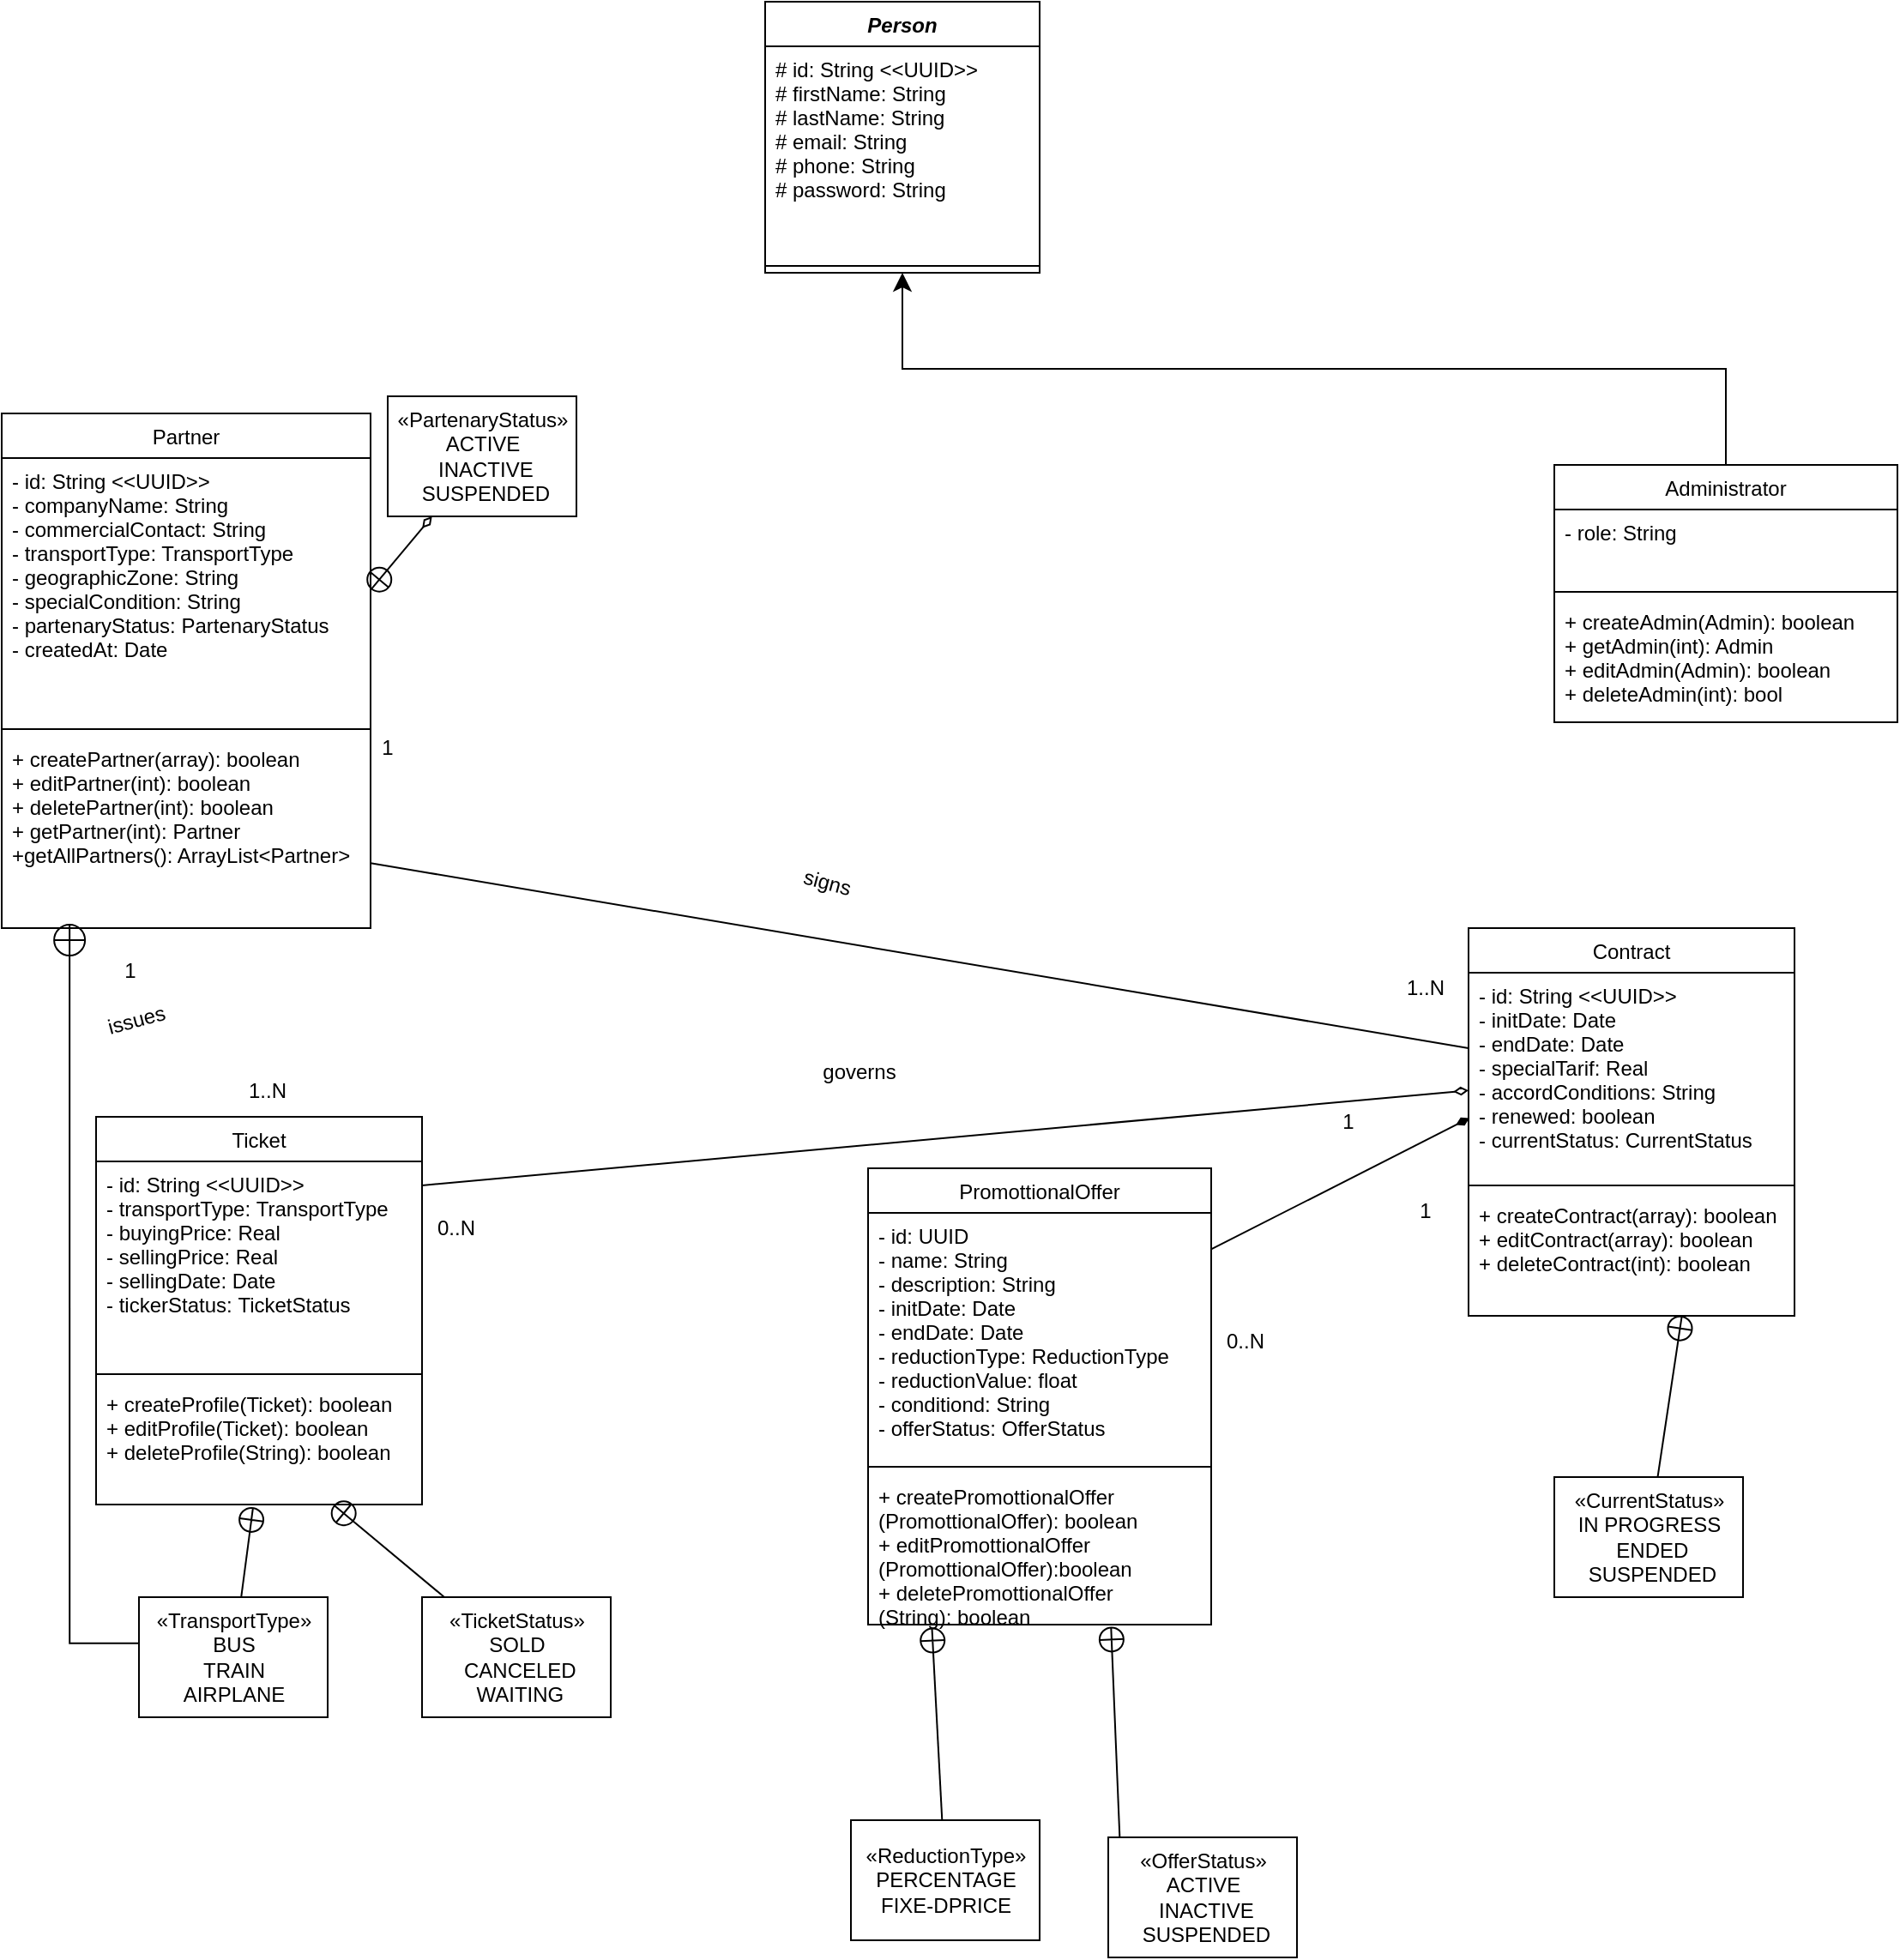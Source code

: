 <mxfile>
    <diagram id="rQ4DXOgn_wmXl2lRdbw5" name="Page-1">
        <mxGraphModel dx="443" dy="302" grid="1" gridSize="10" guides="1" tooltips="1" connect="1" arrows="1" fold="1" page="1" pageScale="1" pageWidth="850" pageHeight="1100" math="0" shadow="0">
            <root>
                <mxCell id="0"/>
                <mxCell id="1" parent="0"/>
                <mxCell id="7" value="Person" style="swimlane;fontStyle=3;align=center;verticalAlign=top;childLayout=stackLayout;horizontal=1;startSize=26;horizontalStack=0;resizeParent=1;resizeParentMax=0;resizeLast=0;collapsible=1;marginBottom=0;" parent="1" vertex="1">
                    <mxGeometry x="480" y="10" width="160" height="158" as="geometry"/>
                </mxCell>
                <mxCell id="8" value="# id: String &lt;&lt;UUID&gt;&gt;&#10;# firstName: String&#10;# lastName: String&#10;# email: String&#10;# phone: String&#10;# password: String" style="text;strokeColor=none;fillColor=none;align=left;verticalAlign=top;spacingLeft=4;spacingRight=4;overflow=hidden;rotatable=0;points=[[0,0.5],[1,0.5]];portConstraint=eastwest;" parent="7" vertex="1">
                    <mxGeometry y="26" width="160" height="124" as="geometry"/>
                </mxCell>
                <mxCell id="9" value="" style="line;strokeWidth=1;fillColor=none;align=left;verticalAlign=middle;spacingTop=-1;spacingLeft=3;spacingRight=3;rotatable=0;labelPosition=right;points=[];portConstraint=eastwest;strokeColor=inherit;" parent="7" vertex="1">
                    <mxGeometry y="150" width="160" height="8" as="geometry"/>
                </mxCell>
                <mxCell id="24" value="Partner" style="swimlane;fontStyle=0;align=center;verticalAlign=top;childLayout=stackLayout;horizontal=1;startSize=26;horizontalStack=0;resizeParent=1;resizeParentMax=0;resizeLast=0;collapsible=1;marginBottom=0;" parent="1" vertex="1">
                    <mxGeometry x="35" y="250" width="215" height="300" as="geometry"/>
                </mxCell>
                <mxCell id="25" value="- id: String &lt;&lt;UUID&gt;&gt;&#10;- companyName: String&#10;- commercialContact: String&#10;- transportType: TransportType&#10;- geographicZone: String&#10;- specialCondition: String&#10;- partenaryStatus: PartenaryStatus&#10;- createdAt: Date" style="text;strokeColor=none;fillColor=none;align=left;verticalAlign=top;spacingLeft=4;spacingRight=4;overflow=hidden;rotatable=0;points=[[0,0.5],[1,0.5]];portConstraint=eastwest;" parent="24" vertex="1">
                    <mxGeometry y="26" width="215" height="154" as="geometry"/>
                </mxCell>
                <mxCell id="26" value="" style="line;strokeWidth=1;fillColor=none;align=left;verticalAlign=middle;spacingTop=-1;spacingLeft=3;spacingRight=3;rotatable=0;labelPosition=right;points=[];portConstraint=eastwest;strokeColor=inherit;" parent="24" vertex="1">
                    <mxGeometry y="180" width="215" height="8" as="geometry"/>
                </mxCell>
                <mxCell id="27" value="+ createPartner(array): boolean&#10;+ editPartner(int): boolean&#10;+ deletePartner(int): boolean&#10;+ getPartner(int): Partner&#10;+getAllPartners(): ArrayList&lt;Partner&gt;" style="text;strokeColor=none;fillColor=none;align=left;verticalAlign=top;spacingLeft=4;spacingRight=4;overflow=hidden;rotatable=0;points=[[0,0.5],[1,0.5]];portConstraint=eastwest;" parent="24" vertex="1">
                    <mxGeometry y="188" width="215" height="112" as="geometry"/>
                </mxCell>
                <mxCell id="36" value="Ticket" style="swimlane;fontStyle=0;align=center;verticalAlign=top;childLayout=stackLayout;horizontal=1;startSize=26;horizontalStack=0;resizeParent=1;resizeParentMax=0;resizeLast=0;collapsible=1;marginBottom=0;" parent="1" vertex="1">
                    <mxGeometry x="90" y="660" width="190" height="226" as="geometry"/>
                </mxCell>
                <mxCell id="37" value="- id: String &lt;&lt;UUID&gt;&gt;&#10;- transportType: TransportType&#10;- buyingPrice: Real&#10;- sellingPrice: Real&#10;- sellingDate: Date&#10;- tickerStatus: TicketStatus" style="text;strokeColor=none;fillColor=none;align=left;verticalAlign=top;spacingLeft=4;spacingRight=4;overflow=hidden;rotatable=0;points=[[0,0.5],[1,0.5]];portConstraint=eastwest;" parent="36" vertex="1">
                    <mxGeometry y="26" width="190" height="120" as="geometry"/>
                </mxCell>
                <mxCell id="38" value="" style="line;strokeWidth=1;fillColor=none;align=left;verticalAlign=middle;spacingTop=-1;spacingLeft=3;spacingRight=3;rotatable=0;labelPosition=right;points=[];portConstraint=eastwest;strokeColor=inherit;" parent="36" vertex="1">
                    <mxGeometry y="146" width="190" height="8" as="geometry"/>
                </mxCell>
                <mxCell id="39" value="+ createProfile(Ticket): boolean&#10;+ editProfile(Ticket): boolean&#10;+ deleteProfile(String): boolean&#10;" style="text;strokeColor=none;fillColor=none;align=left;verticalAlign=top;spacingLeft=4;spacingRight=4;overflow=hidden;rotatable=0;points=[[0,0.5],[1,0.5]];portConstraint=eastwest;" parent="36" vertex="1">
                    <mxGeometry y="154" width="190" height="72" as="geometry"/>
                </mxCell>
                <mxCell id="48" value="Contract" style="swimlane;fontStyle=0;align=center;verticalAlign=top;childLayout=stackLayout;horizontal=1;startSize=26;horizontalStack=0;resizeParent=1;resizeParentMax=0;resizeLast=0;collapsible=1;marginBottom=0;" parent="1" vertex="1">
                    <mxGeometry x="890" y="550" width="190" height="226" as="geometry"/>
                </mxCell>
                <mxCell id="49" value="- id: String &lt;&lt;UUID&gt;&gt;&#10;- initDate: Date&#10;- endDate: Date&#10;- specialTarif: Real&#10;- accordConditions: String&#10;- renewed: boolean&#10;- currentStatus: CurrentStatus" style="text;strokeColor=none;fillColor=none;align=left;verticalAlign=top;spacingLeft=4;spacingRight=4;overflow=hidden;rotatable=0;points=[[0,0.5],[1,0.5]];portConstraint=eastwest;" parent="48" vertex="1">
                    <mxGeometry y="26" width="190" height="120" as="geometry"/>
                </mxCell>
                <mxCell id="50" value="" style="line;strokeWidth=1;fillColor=none;align=left;verticalAlign=middle;spacingTop=-1;spacingLeft=3;spacingRight=3;rotatable=0;labelPosition=right;points=[];portConstraint=eastwest;strokeColor=inherit;" parent="48" vertex="1">
                    <mxGeometry y="146" width="190" height="8" as="geometry"/>
                </mxCell>
                <mxCell id="51" value="+ createContract(array): boolean&#10;+ editContract(array): boolean&#10;+ deleteContract(int): boolean&#10;" style="text;strokeColor=none;fillColor=none;align=left;verticalAlign=top;spacingLeft=4;spacingRight=4;overflow=hidden;rotatable=0;points=[[0,0.5],[1,0.5]];portConstraint=eastwest;" parent="48" vertex="1">
                    <mxGeometry y="154" width="190" height="72" as="geometry"/>
                </mxCell>
                <mxCell id="52" value="PromottionalOffer" style="swimlane;fontStyle=0;align=center;verticalAlign=top;childLayout=stackLayout;horizontal=1;startSize=26;horizontalStack=0;resizeParent=1;resizeParentMax=0;resizeLast=0;collapsible=1;marginBottom=0;" parent="1" vertex="1">
                    <mxGeometry x="540" y="690" width="200" height="266" as="geometry"/>
                </mxCell>
                <mxCell id="53" value="- id: UUID&#10;- name: String&#10;- description: String&#10;- initDate: Date&#10;- endDate: Date&#10;- reductionType: ReductionType&#10;- reductionValue: float&#10;- conditiond: String&#10;- offerStatus: OfferStatus" style="text;strokeColor=none;fillColor=none;align=left;verticalAlign=top;spacingLeft=4;spacingRight=4;overflow=hidden;rotatable=0;points=[[0,0.5],[1,0.5]];portConstraint=eastwest;" parent="52" vertex="1">
                    <mxGeometry y="26" width="200" height="144" as="geometry"/>
                </mxCell>
                <mxCell id="54" value="" style="line;strokeWidth=1;fillColor=none;align=left;verticalAlign=middle;spacingTop=-1;spacingLeft=3;spacingRight=3;rotatable=0;labelPosition=right;points=[];portConstraint=eastwest;strokeColor=inherit;" parent="52" vertex="1">
                    <mxGeometry y="170" width="200" height="8" as="geometry"/>
                </mxCell>
                <mxCell id="55" value="+ createPromottionalOffer&#10;(PromottionalOffer): boolean&#10;+ editPromottionalOffer&#10;(PromottionalOffer):boolean&#10;+ deletePromottionalOffer&#10;(String): boolean&#10;" style="text;strokeColor=none;fillColor=none;align=left;verticalAlign=top;spacingLeft=4;spacingRight=4;overflow=hidden;rotatable=0;points=[[0,0.5],[1,0.5]];portConstraint=eastwest;" parent="52" vertex="1">
                    <mxGeometry y="178" width="200" height="88" as="geometry"/>
                </mxCell>
                <mxCell id="75" style="edgeStyle=none;html=1;entryX=0.003;entryY=0.706;entryDx=0;entryDy=0;entryPerimeter=0;startArrow=none;startFill=0;endArrow=diamondThin;endFill=1;" parent="1" source="53" target="49" edge="1">
                    <mxGeometry relative="1" as="geometry"/>
                </mxCell>
                <mxCell id="81" style="edgeStyle=none;html=1;entryX=0.482;entryY=1.014;entryDx=0;entryDy=0;entryPerimeter=0;startArrow=none;startFill=0;endArrow=circlePlus;endFill=0;" parent="1" source="80" target="39" edge="1">
                    <mxGeometry relative="1" as="geometry"/>
                </mxCell>
                <mxCell id="80" value="«TransportType»&lt;br&gt;BUS&lt;br&gt;TRAIN&lt;br&gt;&lt;div style=&quot;text-align: center;&quot;&gt;&lt;span style=&quot;text-align: start; background-color: initial;&quot;&gt;AIRPLANE&lt;/span&gt;&lt;span style=&quot;color: rgba(0, 0, 0, 0); font-family: monospace; font-size: 0px; text-align: start; background-color: initial;&quot;&gt;%3CmxGraphModel%3E%3Croot%3E%3CmxCell%20id%3D%220%22%2F%3E%3CmxCell%20id%3D%221%22%20parent%3D%220%22%2F%3E%3CmxCell%20id%3D%222%22%20value%3D%22%C2%ABtransportType%C2%BB%26lt%3Bbr%26gt%3Bbut%26lt%3Bbr%26gt%3Btrain%26lt%3Bbr%26gt%3Buber%22%20style%3D%22html%3D1%3B%22%20vertex%3D%221%22%20parent%3D%221%22%3E%3CmxGeometry%20x%3D%22115%22%20y%3D%22940%22%20width%3D%22110%22%20height%3D%2270%22%20as%3D%22geometry%22%2F%3E%3C%2FmxCell%3E%3C%2Froot%3E%3C%2FmxGraphModel%3E&lt;/span&gt;&lt;/div&gt;" style="html=1;" parent="1" vertex="1">
                    <mxGeometry x="115" y="940" width="110" height="70" as="geometry"/>
                </mxCell>
                <mxCell id="83" style="edgeStyle=none;html=1;startArrow=none;startFill=0;endArrow=circlePlus;endFill=0;" parent="1" source="82" target="39" edge="1">
                    <mxGeometry relative="1" as="geometry"/>
                </mxCell>
                <mxCell id="82" value="«TicketStatus»&lt;br&gt;SOLD&lt;br&gt;&amp;nbsp;CANCELED&lt;br&gt;&amp;nbsp;WAITING" style="html=1;" parent="1" vertex="1">
                    <mxGeometry x="280" y="940" width="110" height="70" as="geometry"/>
                </mxCell>
                <mxCell id="86" style="edgeStyle=none;html=1;startArrow=none;startFill=0;endArrow=circlePlus;endFill=0;entryX=0.186;entryY=1.015;entryDx=0;entryDy=0;entryPerimeter=0;" parent="1" source="84" target="55" edge="1">
                    <mxGeometry relative="1" as="geometry">
                        <mxPoint x="510" y="1040" as="targetPoint"/>
                        <Array as="points"/>
                    </mxGeometry>
                </mxCell>
                <mxCell id="84" value="«ReductionType»&lt;br&gt;PERCENTAGE&lt;br&gt;&lt;div style=&quot;text-align: center;&quot;&gt;&lt;span style=&quot;text-align: start; background-color: initial;&quot;&gt;FIXE-DPRICE&lt;/span&gt;&lt;span style=&quot;color: rgba(0, 0, 0, 0); font-family: monospace; font-size: 0px; text-align: start; background-color: initial;&quot;&gt;%3CmxGraphModel%3E%3Croot%3E%3CmxCell%20id%3D%220%22%2F%3E%3CmxCell%20id%3D%221%22%20parent%3D%220%22%2F%3E%3CmxCell%20id%3D%222%22%20value%3D%22%C2%ABtransportType%C2%BB%26lt%3Bbr%26gt%3Bbut%26lt%3Bbr%26gt%3Btrain%26lt%3Bbr%26gt%3Buber%22%20style%3D%22html%3D1%3B%22%20vertex%3D%221%22%20parent%3D%221%22%3E%3CmxGeometry%20x%3D%22115%22%20y%3D%22940%22%20width%3D%22110%22%20height%3D%2270%22%20as%3D%22geometry%22%2F%3E%3C%2FmxCell%3E%3C%2Froot%3E%3C%2FmxGraphModel%3E&lt;/span&gt;&lt;/div&gt;" style="html=1;" parent="1" vertex="1">
                    <mxGeometry x="530" y="1070" width="110" height="70" as="geometry"/>
                </mxCell>
                <mxCell id="87" style="edgeStyle=none;html=1;startArrow=none;startFill=0;endArrow=circlePlus;endFill=0;exitX=0.061;exitY=0.012;exitDx=0;exitDy=0;exitPerimeter=0;entryX=0.708;entryY=1.008;entryDx=0;entryDy=0;entryPerimeter=0;" parent="1" source="85" target="55" edge="1">
                    <mxGeometry relative="1" as="geometry">
                        <mxPoint x="687" y="1040" as="targetPoint"/>
                        <Array as="points"/>
                    </mxGeometry>
                </mxCell>
                <mxCell id="85" value="«OfferStatus»&lt;br&gt;ACTIVE&lt;br&gt;&amp;nbsp;INACTIVE&lt;br&gt;&amp;nbsp;SUSPENDED" style="html=1;" parent="1" vertex="1">
                    <mxGeometry x="680" y="1080" width="110" height="70" as="geometry"/>
                </mxCell>
                <mxCell id="93" value="1..N" style="text;html=1;strokeColor=none;fillColor=none;align=center;verticalAlign=middle;whiteSpace=wrap;rounded=0;" parent="1" vertex="1">
                    <mxGeometry x="160" y="630" width="60" height="30" as="geometry"/>
                </mxCell>
                <mxCell id="99" value="Administrator" style="swimlane;fontStyle=0;align=center;verticalAlign=top;childLayout=stackLayout;horizontal=1;startSize=26;horizontalStack=0;resizeParent=1;resizeParentMax=0;resizeLast=0;collapsible=1;marginBottom=0;" parent="1" vertex="1">
                    <mxGeometry x="940" y="280" width="200" height="150" as="geometry"/>
                </mxCell>
                <mxCell id="100" value="- role: String" style="text;strokeColor=none;fillColor=none;align=left;verticalAlign=top;spacingLeft=4;spacingRight=4;overflow=hidden;rotatable=0;points=[[0,0.5],[1,0.5]];portConstraint=eastwest;" parent="99" vertex="1">
                    <mxGeometry y="26" width="200" height="44" as="geometry"/>
                </mxCell>
                <mxCell id="101" value="" style="line;strokeWidth=1;fillColor=none;align=left;verticalAlign=middle;spacingTop=-1;spacingLeft=3;spacingRight=3;rotatable=0;labelPosition=right;points=[];portConstraint=eastwest;strokeColor=inherit;" parent="99" vertex="1">
                    <mxGeometry y="70" width="200" height="8" as="geometry"/>
                </mxCell>
                <mxCell id="102" value="+ createAdmin(Admin): boolean&#10;+ getAdmin(int): Admin&#10;+ editAdmin(Admin): boolean&#10;+ deleteAdmin(int): bool&#10;" style="text;strokeColor=none;fillColor=none;align=left;verticalAlign=top;spacingLeft=4;spacingRight=4;overflow=hidden;rotatable=0;points=[[0,0.5],[1,0.5]];portConstraint=eastwest;" parent="99" vertex="1">
                    <mxGeometry y="78" width="200" height="72" as="geometry"/>
                </mxCell>
                <mxCell id="103" value="" style="edgeStyle=elbowEdgeStyle;elbow=vertical;endArrow=classic;html=1;curved=0;rounded=0;endSize=8;startSize=8;entryX=0.5;entryY=1;entryDx=0;entryDy=0;exitX=0.5;exitY=0;exitDx=0;exitDy=0;" parent="1" source="99" target="7" edge="1">
                    <mxGeometry width="50" height="50" relative="1" as="geometry">
                        <mxPoint x="1010" y="270" as="sourcePoint"/>
                        <mxPoint x="620" y="280" as="targetPoint"/>
                    </mxGeometry>
                </mxCell>
                <mxCell id="106" style="edgeStyle=none;html=1;startArrow=diamondThin;startFill=0;endArrow=none;endFill=0;" parent="1" source="49" edge="1">
                    <mxGeometry relative="1" as="geometry">
                        <mxPoint x="280" y="700" as="targetPoint"/>
                    </mxGeometry>
                </mxCell>
                <mxCell id="108" style="edgeStyle=none;html=1;startArrow=none;startFill=0;endArrow=circlePlus;endFill=0;entryX=0.655;entryY=0.992;entryDx=0;entryDy=0;entryPerimeter=0;" parent="1" source="107" target="51" edge="1">
                    <mxGeometry relative="1" as="geometry">
                        <mxPoint x="995" y="810" as="targetPoint"/>
                        <Array as="points"/>
                    </mxGeometry>
                </mxCell>
                <mxCell id="107" value="«CurrentStatus»&lt;br&gt;IN PROGRESS&lt;br&gt;&amp;nbsp;ENDED&lt;br&gt;&amp;nbsp;SUSPENDED" style="html=1;" parent="1" vertex="1">
                    <mxGeometry x="940" y="870" width="110" height="70" as="geometry"/>
                </mxCell>
                <mxCell id="110" value="issues" style="text;whiteSpace=wrap;html=1;align=center;rotation=-15;" parent="1" vertex="1">
                    <mxGeometry x="80" y="590" width="70" height="40" as="geometry"/>
                </mxCell>
                <mxCell id="111" style="edgeStyle=none;html=1;startArrow=none;startFill=0;endArrow=none;endFill=0;" parent="1" source="27" target="49" edge="1">
                    <mxGeometry relative="1" as="geometry"/>
                </mxCell>
                <mxCell id="112" value="1" style="text;html=1;strokeColor=none;fillColor=none;align=center;verticalAlign=middle;whiteSpace=wrap;rounded=0;" parent="1" vertex="1">
                    <mxGeometry x="80" y="560" width="60" height="30" as="geometry"/>
                </mxCell>
                <mxCell id="115" value="signs" style="text;whiteSpace=wrap;html=1;align=center;rotation=15;" parent="1" vertex="1">
                    <mxGeometry x="480" y="510" width="70" height="40" as="geometry"/>
                </mxCell>
                <mxCell id="118" value="governs" style="text;whiteSpace=wrap;html=1;align=center;rotation=0;" parent="1" vertex="1">
                    <mxGeometry x="500" y="620" width="70" height="40" as="geometry"/>
                </mxCell>
                <mxCell id="119" value="1" style="text;html=1;strokeColor=none;fillColor=none;align=center;verticalAlign=middle;whiteSpace=wrap;rounded=0;" parent="1" vertex="1">
                    <mxGeometry x="225" y="430" width="70" height="30" as="geometry"/>
                </mxCell>
                <mxCell id="121" value="1..N" style="text;html=1;strokeColor=none;fillColor=none;align=center;verticalAlign=middle;whiteSpace=wrap;rounded=0;" parent="1" vertex="1">
                    <mxGeometry x="830" y="570" width="70" height="30" as="geometry"/>
                </mxCell>
                <mxCell id="129" value="" style="edgeStyle=segmentEdgeStyle;endArrow=circlePlus;html=1;curved=0;rounded=0;endSize=8;startSize=8;entryX=0.184;entryY=0.973;entryDx=0;entryDy=0;entryPerimeter=0;exitX=0.002;exitY=0.384;exitDx=0;exitDy=0;exitPerimeter=0;endFill=0;" parent="1" source="80" target="27" edge="1">
                    <mxGeometry width="50" height="50" relative="1" as="geometry">
                        <mxPoint x="110" y="970" as="sourcePoint"/>
                        <mxPoint x="150" y="740" as="targetPoint"/>
                    </mxGeometry>
                </mxCell>
                <mxCell id="131" style="edgeStyle=none;html=1;entryX=1;entryY=0.5;entryDx=0;entryDy=0;startArrow=diamondThin;startFill=0;endArrow=circlePlus;endFill=0;" parent="1" source="130" target="25" edge="1">
                    <mxGeometry relative="1" as="geometry"/>
                </mxCell>
                <mxCell id="130" value="«PartenaryStatus»&lt;br&gt;ACTIVE&lt;br&gt;&amp;nbsp;INACTIVE&lt;br&gt;&amp;nbsp;SUSPENDED" style="html=1;" parent="1" vertex="1">
                    <mxGeometry x="260" y="240" width="110" height="70" as="geometry"/>
                </mxCell>
                <mxCell id="132" value="0..N" style="text;html=1;strokeColor=none;fillColor=none;align=center;verticalAlign=middle;whiteSpace=wrap;rounded=0;" parent="1" vertex="1">
                    <mxGeometry x="270" y="710" width="60" height="30" as="geometry"/>
                </mxCell>
                <mxCell id="133" value="1" style="text;html=1;strokeColor=none;fillColor=none;align=center;verticalAlign=middle;whiteSpace=wrap;rounded=0;" parent="1" vertex="1">
                    <mxGeometry x="790" y="648" width="60" height="30" as="geometry"/>
                </mxCell>
                <mxCell id="137" value="0..N" style="text;html=1;strokeColor=none;fillColor=none;align=center;verticalAlign=middle;whiteSpace=wrap;rounded=0;" parent="1" vertex="1">
                    <mxGeometry x="730" y="776" width="60" height="30" as="geometry"/>
                </mxCell>
                <mxCell id="138" value="1" style="text;html=1;strokeColor=none;fillColor=none;align=center;verticalAlign=middle;whiteSpace=wrap;rounded=0;" parent="1" vertex="1">
                    <mxGeometry x="835" y="700" width="60" height="30" as="geometry"/>
                </mxCell>
            </root>
        </mxGraphModel>
    </diagram>
</mxfile>